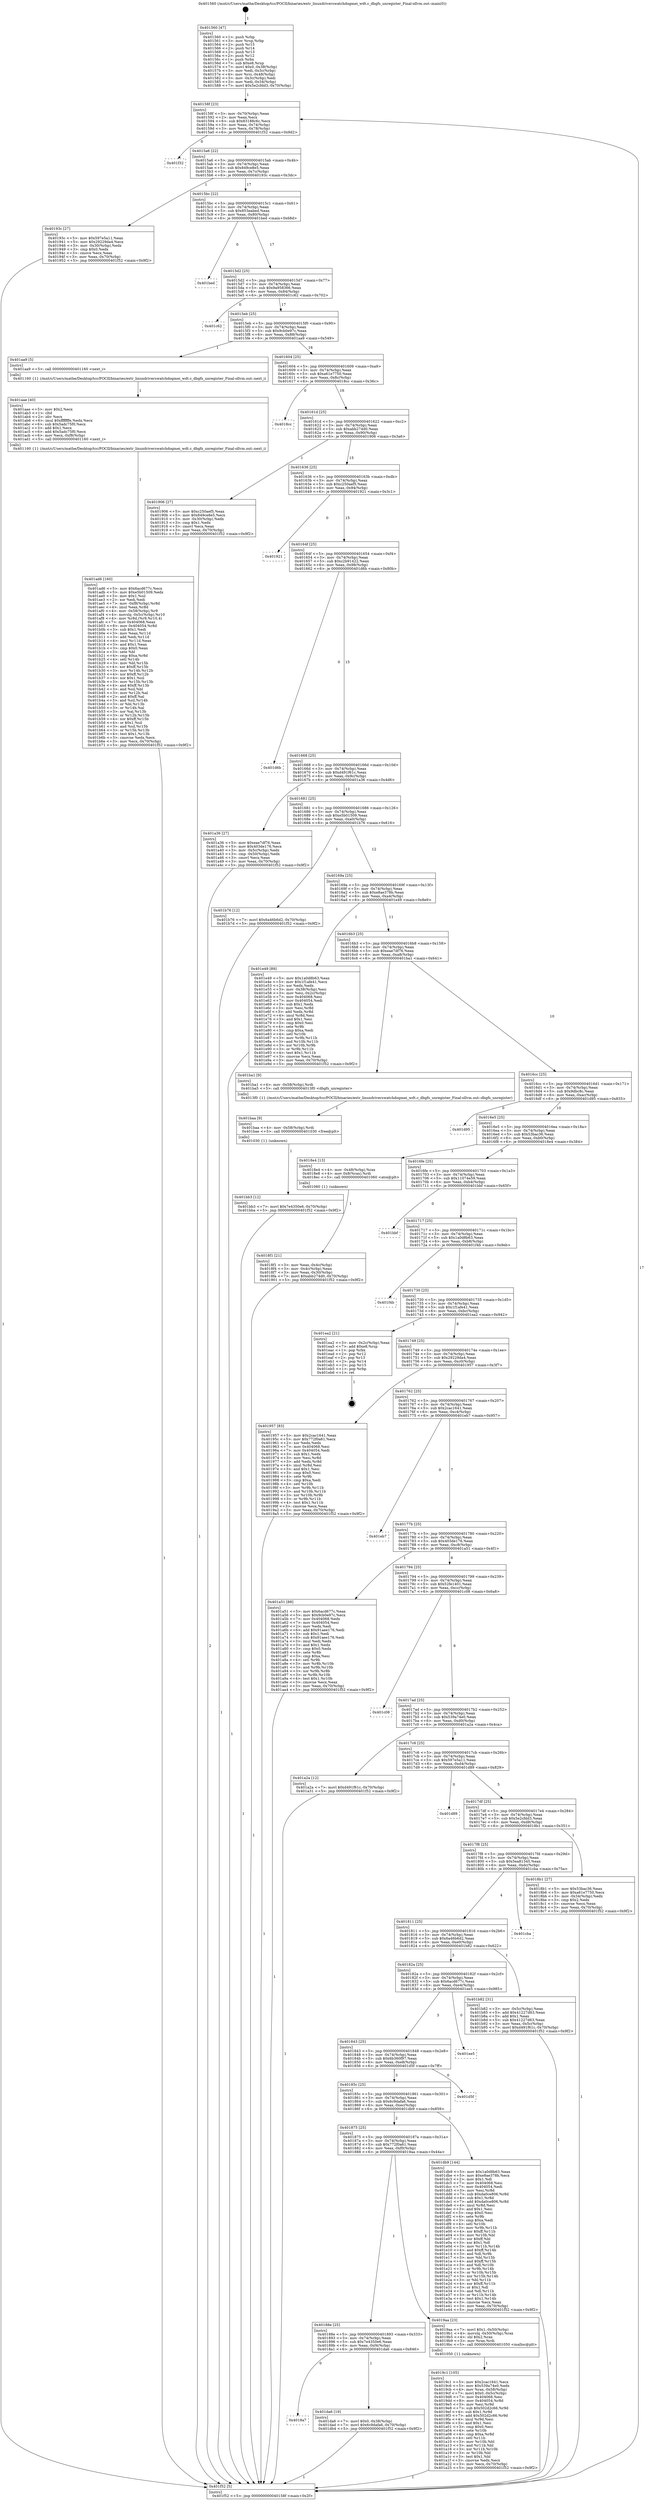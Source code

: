 digraph "0x401560" {
  label = "0x401560 (/mnt/c/Users/mathe/Desktop/tcc/POCII/binaries/extr_linuxdriverswatchdogmei_wdt.c_dbgfs_unregister_Final-ollvm.out::main(0))"
  labelloc = "t"
  node[shape=record]

  Entry [label="",width=0.3,height=0.3,shape=circle,fillcolor=black,style=filled]
  "0x40158f" [label="{
     0x40158f [23]\l
     | [instrs]\l
     &nbsp;&nbsp;0x40158f \<+3\>: mov -0x70(%rbp),%eax\l
     &nbsp;&nbsp;0x401592 \<+2\>: mov %eax,%ecx\l
     &nbsp;&nbsp;0x401594 \<+6\>: sub $0x83188c6c,%ecx\l
     &nbsp;&nbsp;0x40159a \<+3\>: mov %eax,-0x74(%rbp)\l
     &nbsp;&nbsp;0x40159d \<+3\>: mov %ecx,-0x78(%rbp)\l
     &nbsp;&nbsp;0x4015a0 \<+6\>: je 0000000000401f32 \<main+0x9d2\>\l
  }"]
  "0x401f32" [label="{
     0x401f32\l
  }", style=dashed]
  "0x4015a6" [label="{
     0x4015a6 [22]\l
     | [instrs]\l
     &nbsp;&nbsp;0x4015a6 \<+5\>: jmp 00000000004015ab \<main+0x4b\>\l
     &nbsp;&nbsp;0x4015ab \<+3\>: mov -0x74(%rbp),%eax\l
     &nbsp;&nbsp;0x4015ae \<+5\>: sub $0x849ce8e5,%eax\l
     &nbsp;&nbsp;0x4015b3 \<+3\>: mov %eax,-0x7c(%rbp)\l
     &nbsp;&nbsp;0x4015b6 \<+6\>: je 000000000040193c \<main+0x3dc\>\l
  }"]
  Exit [label="",width=0.3,height=0.3,shape=circle,fillcolor=black,style=filled,peripheries=2]
  "0x40193c" [label="{
     0x40193c [27]\l
     | [instrs]\l
     &nbsp;&nbsp;0x40193c \<+5\>: mov $0x597e5a11,%eax\l
     &nbsp;&nbsp;0x401941 \<+5\>: mov $0x29229da4,%ecx\l
     &nbsp;&nbsp;0x401946 \<+3\>: mov -0x30(%rbp),%edx\l
     &nbsp;&nbsp;0x401949 \<+3\>: cmp $0x0,%edx\l
     &nbsp;&nbsp;0x40194c \<+3\>: cmove %ecx,%eax\l
     &nbsp;&nbsp;0x40194f \<+3\>: mov %eax,-0x70(%rbp)\l
     &nbsp;&nbsp;0x401952 \<+5\>: jmp 0000000000401f52 \<main+0x9f2\>\l
  }"]
  "0x4015bc" [label="{
     0x4015bc [22]\l
     | [instrs]\l
     &nbsp;&nbsp;0x4015bc \<+5\>: jmp 00000000004015c1 \<main+0x61\>\l
     &nbsp;&nbsp;0x4015c1 \<+3\>: mov -0x74(%rbp),%eax\l
     &nbsp;&nbsp;0x4015c4 \<+5\>: sub $0x853eabed,%eax\l
     &nbsp;&nbsp;0x4015c9 \<+3\>: mov %eax,-0x80(%rbp)\l
     &nbsp;&nbsp;0x4015cc \<+6\>: je 0000000000401bed \<main+0x68d\>\l
  }"]
  "0x4018a7" [label="{
     0x4018a7\l
  }", style=dashed]
  "0x401bed" [label="{
     0x401bed\l
  }", style=dashed]
  "0x4015d2" [label="{
     0x4015d2 [25]\l
     | [instrs]\l
     &nbsp;&nbsp;0x4015d2 \<+5\>: jmp 00000000004015d7 \<main+0x77\>\l
     &nbsp;&nbsp;0x4015d7 \<+3\>: mov -0x74(%rbp),%eax\l
     &nbsp;&nbsp;0x4015da \<+5\>: sub $0x9a958366,%eax\l
     &nbsp;&nbsp;0x4015df \<+6\>: mov %eax,-0x84(%rbp)\l
     &nbsp;&nbsp;0x4015e5 \<+6\>: je 0000000000401c62 \<main+0x702\>\l
  }"]
  "0x401da6" [label="{
     0x401da6 [19]\l
     | [instrs]\l
     &nbsp;&nbsp;0x401da6 \<+7\>: movl $0x0,-0x38(%rbp)\l
     &nbsp;&nbsp;0x401dad \<+7\>: movl $0x6c9dafa6,-0x70(%rbp)\l
     &nbsp;&nbsp;0x401db4 \<+5\>: jmp 0000000000401f52 \<main+0x9f2\>\l
  }"]
  "0x401c62" [label="{
     0x401c62\l
  }", style=dashed]
  "0x4015eb" [label="{
     0x4015eb [25]\l
     | [instrs]\l
     &nbsp;&nbsp;0x4015eb \<+5\>: jmp 00000000004015f0 \<main+0x90\>\l
     &nbsp;&nbsp;0x4015f0 \<+3\>: mov -0x74(%rbp),%eax\l
     &nbsp;&nbsp;0x4015f3 \<+5\>: sub $0x9cb0e97c,%eax\l
     &nbsp;&nbsp;0x4015f8 \<+6\>: mov %eax,-0x88(%rbp)\l
     &nbsp;&nbsp;0x4015fe \<+6\>: je 0000000000401aa9 \<main+0x549\>\l
  }"]
  "0x401bb3" [label="{
     0x401bb3 [12]\l
     | [instrs]\l
     &nbsp;&nbsp;0x401bb3 \<+7\>: movl $0x7e4350e6,-0x70(%rbp)\l
     &nbsp;&nbsp;0x401bba \<+5\>: jmp 0000000000401f52 \<main+0x9f2\>\l
  }"]
  "0x401aa9" [label="{
     0x401aa9 [5]\l
     | [instrs]\l
     &nbsp;&nbsp;0x401aa9 \<+5\>: call 0000000000401160 \<next_i\>\l
     | [calls]\l
     &nbsp;&nbsp;0x401160 \{1\} (/mnt/c/Users/mathe/Desktop/tcc/POCII/binaries/extr_linuxdriverswatchdogmei_wdt.c_dbgfs_unregister_Final-ollvm.out::next_i)\l
  }"]
  "0x401604" [label="{
     0x401604 [25]\l
     | [instrs]\l
     &nbsp;&nbsp;0x401604 \<+5\>: jmp 0000000000401609 \<main+0xa9\>\l
     &nbsp;&nbsp;0x401609 \<+3\>: mov -0x74(%rbp),%eax\l
     &nbsp;&nbsp;0x40160c \<+5\>: sub $0xa61e7750,%eax\l
     &nbsp;&nbsp;0x401611 \<+6\>: mov %eax,-0x8c(%rbp)\l
     &nbsp;&nbsp;0x401617 \<+6\>: je 00000000004018cc \<main+0x36c\>\l
  }"]
  "0x401baa" [label="{
     0x401baa [9]\l
     | [instrs]\l
     &nbsp;&nbsp;0x401baa \<+4\>: mov -0x58(%rbp),%rdi\l
     &nbsp;&nbsp;0x401bae \<+5\>: call 0000000000401030 \<free@plt\>\l
     | [calls]\l
     &nbsp;&nbsp;0x401030 \{1\} (unknown)\l
  }"]
  "0x4018cc" [label="{
     0x4018cc\l
  }", style=dashed]
  "0x40161d" [label="{
     0x40161d [25]\l
     | [instrs]\l
     &nbsp;&nbsp;0x40161d \<+5\>: jmp 0000000000401622 \<main+0xc2\>\l
     &nbsp;&nbsp;0x401622 \<+3\>: mov -0x74(%rbp),%eax\l
     &nbsp;&nbsp;0x401625 \<+5\>: sub $0xabb274d0,%eax\l
     &nbsp;&nbsp;0x40162a \<+6\>: mov %eax,-0x90(%rbp)\l
     &nbsp;&nbsp;0x401630 \<+6\>: je 0000000000401906 \<main+0x3a6\>\l
  }"]
  "0x401ad6" [label="{
     0x401ad6 [160]\l
     | [instrs]\l
     &nbsp;&nbsp;0x401ad6 \<+5\>: mov $0x6acd677c,%ecx\l
     &nbsp;&nbsp;0x401adb \<+5\>: mov $0xe5b01509,%edx\l
     &nbsp;&nbsp;0x401ae0 \<+3\>: mov $0x1,%sil\l
     &nbsp;&nbsp;0x401ae3 \<+2\>: xor %edi,%edi\l
     &nbsp;&nbsp;0x401ae5 \<+7\>: mov -0xf8(%rbp),%r8d\l
     &nbsp;&nbsp;0x401aec \<+4\>: imul %eax,%r8d\l
     &nbsp;&nbsp;0x401af0 \<+4\>: mov -0x58(%rbp),%r9\l
     &nbsp;&nbsp;0x401af4 \<+4\>: movslq -0x5c(%rbp),%r10\l
     &nbsp;&nbsp;0x401af8 \<+4\>: mov %r8d,(%r9,%r10,4)\l
     &nbsp;&nbsp;0x401afc \<+7\>: mov 0x404068,%eax\l
     &nbsp;&nbsp;0x401b03 \<+8\>: mov 0x404054,%r8d\l
     &nbsp;&nbsp;0x401b0b \<+3\>: sub $0x1,%edi\l
     &nbsp;&nbsp;0x401b0e \<+3\>: mov %eax,%r11d\l
     &nbsp;&nbsp;0x401b11 \<+3\>: add %edi,%r11d\l
     &nbsp;&nbsp;0x401b14 \<+4\>: imul %r11d,%eax\l
     &nbsp;&nbsp;0x401b18 \<+3\>: and $0x1,%eax\l
     &nbsp;&nbsp;0x401b1b \<+3\>: cmp $0x0,%eax\l
     &nbsp;&nbsp;0x401b1e \<+3\>: sete %bl\l
     &nbsp;&nbsp;0x401b21 \<+4\>: cmp $0xa,%r8d\l
     &nbsp;&nbsp;0x401b25 \<+4\>: setl %r14b\l
     &nbsp;&nbsp;0x401b29 \<+3\>: mov %bl,%r15b\l
     &nbsp;&nbsp;0x401b2c \<+4\>: xor $0xff,%r15b\l
     &nbsp;&nbsp;0x401b30 \<+3\>: mov %r14b,%r12b\l
     &nbsp;&nbsp;0x401b33 \<+4\>: xor $0xff,%r12b\l
     &nbsp;&nbsp;0x401b37 \<+4\>: xor $0x1,%sil\l
     &nbsp;&nbsp;0x401b3b \<+3\>: mov %r15b,%r13b\l
     &nbsp;&nbsp;0x401b3e \<+4\>: and $0xff,%r13b\l
     &nbsp;&nbsp;0x401b42 \<+3\>: and %sil,%bl\l
     &nbsp;&nbsp;0x401b45 \<+3\>: mov %r12b,%al\l
     &nbsp;&nbsp;0x401b48 \<+2\>: and $0xff,%al\l
     &nbsp;&nbsp;0x401b4a \<+3\>: and %sil,%r14b\l
     &nbsp;&nbsp;0x401b4d \<+3\>: or %bl,%r13b\l
     &nbsp;&nbsp;0x401b50 \<+3\>: or %r14b,%al\l
     &nbsp;&nbsp;0x401b53 \<+3\>: xor %al,%r13b\l
     &nbsp;&nbsp;0x401b56 \<+3\>: or %r12b,%r15b\l
     &nbsp;&nbsp;0x401b59 \<+4\>: xor $0xff,%r15b\l
     &nbsp;&nbsp;0x401b5d \<+4\>: or $0x1,%sil\l
     &nbsp;&nbsp;0x401b61 \<+3\>: and %sil,%r15b\l
     &nbsp;&nbsp;0x401b64 \<+3\>: or %r15b,%r13b\l
     &nbsp;&nbsp;0x401b67 \<+4\>: test $0x1,%r13b\l
     &nbsp;&nbsp;0x401b6b \<+3\>: cmovne %edx,%ecx\l
     &nbsp;&nbsp;0x401b6e \<+3\>: mov %ecx,-0x70(%rbp)\l
     &nbsp;&nbsp;0x401b71 \<+5\>: jmp 0000000000401f52 \<main+0x9f2\>\l
  }"]
  "0x401906" [label="{
     0x401906 [27]\l
     | [instrs]\l
     &nbsp;&nbsp;0x401906 \<+5\>: mov $0xc250aef5,%eax\l
     &nbsp;&nbsp;0x40190b \<+5\>: mov $0x849ce8e5,%ecx\l
     &nbsp;&nbsp;0x401910 \<+3\>: mov -0x30(%rbp),%edx\l
     &nbsp;&nbsp;0x401913 \<+3\>: cmp $0x1,%edx\l
     &nbsp;&nbsp;0x401916 \<+3\>: cmovl %ecx,%eax\l
     &nbsp;&nbsp;0x401919 \<+3\>: mov %eax,-0x70(%rbp)\l
     &nbsp;&nbsp;0x40191c \<+5\>: jmp 0000000000401f52 \<main+0x9f2\>\l
  }"]
  "0x401636" [label="{
     0x401636 [25]\l
     | [instrs]\l
     &nbsp;&nbsp;0x401636 \<+5\>: jmp 000000000040163b \<main+0xdb\>\l
     &nbsp;&nbsp;0x40163b \<+3\>: mov -0x74(%rbp),%eax\l
     &nbsp;&nbsp;0x40163e \<+5\>: sub $0xc250aef5,%eax\l
     &nbsp;&nbsp;0x401643 \<+6\>: mov %eax,-0x94(%rbp)\l
     &nbsp;&nbsp;0x401649 \<+6\>: je 0000000000401921 \<main+0x3c1\>\l
  }"]
  "0x401aae" [label="{
     0x401aae [40]\l
     | [instrs]\l
     &nbsp;&nbsp;0x401aae \<+5\>: mov $0x2,%ecx\l
     &nbsp;&nbsp;0x401ab3 \<+1\>: cltd\l
     &nbsp;&nbsp;0x401ab4 \<+2\>: idiv %ecx\l
     &nbsp;&nbsp;0x401ab6 \<+6\>: imul $0xfffffffe,%edx,%ecx\l
     &nbsp;&nbsp;0x401abc \<+6\>: sub $0x5adc75f0,%ecx\l
     &nbsp;&nbsp;0x401ac2 \<+3\>: add $0x1,%ecx\l
     &nbsp;&nbsp;0x401ac5 \<+6\>: add $0x5adc75f0,%ecx\l
     &nbsp;&nbsp;0x401acb \<+6\>: mov %ecx,-0xf8(%rbp)\l
     &nbsp;&nbsp;0x401ad1 \<+5\>: call 0000000000401160 \<next_i\>\l
     | [calls]\l
     &nbsp;&nbsp;0x401160 \{1\} (/mnt/c/Users/mathe/Desktop/tcc/POCII/binaries/extr_linuxdriverswatchdogmei_wdt.c_dbgfs_unregister_Final-ollvm.out::next_i)\l
  }"]
  "0x401921" [label="{
     0x401921\l
  }", style=dashed]
  "0x40164f" [label="{
     0x40164f [25]\l
     | [instrs]\l
     &nbsp;&nbsp;0x40164f \<+5\>: jmp 0000000000401654 \<main+0xf4\>\l
     &nbsp;&nbsp;0x401654 \<+3\>: mov -0x74(%rbp),%eax\l
     &nbsp;&nbsp;0x401657 \<+5\>: sub $0xc2b91422,%eax\l
     &nbsp;&nbsp;0x40165c \<+6\>: mov %eax,-0x98(%rbp)\l
     &nbsp;&nbsp;0x401662 \<+6\>: je 0000000000401d6b \<main+0x80b\>\l
  }"]
  "0x4019c1" [label="{
     0x4019c1 [105]\l
     | [instrs]\l
     &nbsp;&nbsp;0x4019c1 \<+5\>: mov $0x2cac1641,%ecx\l
     &nbsp;&nbsp;0x4019c6 \<+5\>: mov $0x539a74e0,%edx\l
     &nbsp;&nbsp;0x4019cb \<+4\>: mov %rax,-0x58(%rbp)\l
     &nbsp;&nbsp;0x4019cf \<+7\>: movl $0x0,-0x5c(%rbp)\l
     &nbsp;&nbsp;0x4019d6 \<+7\>: mov 0x404068,%esi\l
     &nbsp;&nbsp;0x4019dd \<+8\>: mov 0x404054,%r8d\l
     &nbsp;&nbsp;0x4019e5 \<+3\>: mov %esi,%r9d\l
     &nbsp;&nbsp;0x4019e8 \<+7\>: sub $0x502d2c66,%r9d\l
     &nbsp;&nbsp;0x4019ef \<+4\>: sub $0x1,%r9d\l
     &nbsp;&nbsp;0x4019f3 \<+7\>: add $0x502d2c66,%r9d\l
     &nbsp;&nbsp;0x4019fa \<+4\>: imul %r9d,%esi\l
     &nbsp;&nbsp;0x4019fe \<+3\>: and $0x1,%esi\l
     &nbsp;&nbsp;0x401a01 \<+3\>: cmp $0x0,%esi\l
     &nbsp;&nbsp;0x401a04 \<+4\>: sete %r10b\l
     &nbsp;&nbsp;0x401a08 \<+4\>: cmp $0xa,%r8d\l
     &nbsp;&nbsp;0x401a0c \<+4\>: setl %r11b\l
     &nbsp;&nbsp;0x401a10 \<+3\>: mov %r10b,%bl\l
     &nbsp;&nbsp;0x401a13 \<+3\>: and %r11b,%bl\l
     &nbsp;&nbsp;0x401a16 \<+3\>: xor %r11b,%r10b\l
     &nbsp;&nbsp;0x401a19 \<+3\>: or %r10b,%bl\l
     &nbsp;&nbsp;0x401a1c \<+3\>: test $0x1,%bl\l
     &nbsp;&nbsp;0x401a1f \<+3\>: cmovne %edx,%ecx\l
     &nbsp;&nbsp;0x401a22 \<+3\>: mov %ecx,-0x70(%rbp)\l
     &nbsp;&nbsp;0x401a25 \<+5\>: jmp 0000000000401f52 \<main+0x9f2\>\l
  }"]
  "0x401d6b" [label="{
     0x401d6b\l
  }", style=dashed]
  "0x401668" [label="{
     0x401668 [25]\l
     | [instrs]\l
     &nbsp;&nbsp;0x401668 \<+5\>: jmp 000000000040166d \<main+0x10d\>\l
     &nbsp;&nbsp;0x40166d \<+3\>: mov -0x74(%rbp),%eax\l
     &nbsp;&nbsp;0x401670 \<+5\>: sub $0xd491f61c,%eax\l
     &nbsp;&nbsp;0x401675 \<+6\>: mov %eax,-0x9c(%rbp)\l
     &nbsp;&nbsp;0x40167b \<+6\>: je 0000000000401a36 \<main+0x4d6\>\l
  }"]
  "0x40188e" [label="{
     0x40188e [25]\l
     | [instrs]\l
     &nbsp;&nbsp;0x40188e \<+5\>: jmp 0000000000401893 \<main+0x333\>\l
     &nbsp;&nbsp;0x401893 \<+3\>: mov -0x74(%rbp),%eax\l
     &nbsp;&nbsp;0x401896 \<+5\>: sub $0x7e4350e6,%eax\l
     &nbsp;&nbsp;0x40189b \<+6\>: mov %eax,-0xf4(%rbp)\l
     &nbsp;&nbsp;0x4018a1 \<+6\>: je 0000000000401da6 \<main+0x846\>\l
  }"]
  "0x401a36" [label="{
     0x401a36 [27]\l
     | [instrs]\l
     &nbsp;&nbsp;0x401a36 \<+5\>: mov $0xeae7df76,%eax\l
     &nbsp;&nbsp;0x401a3b \<+5\>: mov $0x403de176,%ecx\l
     &nbsp;&nbsp;0x401a40 \<+3\>: mov -0x5c(%rbp),%edx\l
     &nbsp;&nbsp;0x401a43 \<+3\>: cmp -0x50(%rbp),%edx\l
     &nbsp;&nbsp;0x401a46 \<+3\>: cmovl %ecx,%eax\l
     &nbsp;&nbsp;0x401a49 \<+3\>: mov %eax,-0x70(%rbp)\l
     &nbsp;&nbsp;0x401a4c \<+5\>: jmp 0000000000401f52 \<main+0x9f2\>\l
  }"]
  "0x401681" [label="{
     0x401681 [25]\l
     | [instrs]\l
     &nbsp;&nbsp;0x401681 \<+5\>: jmp 0000000000401686 \<main+0x126\>\l
     &nbsp;&nbsp;0x401686 \<+3\>: mov -0x74(%rbp),%eax\l
     &nbsp;&nbsp;0x401689 \<+5\>: sub $0xe5b01509,%eax\l
     &nbsp;&nbsp;0x40168e \<+6\>: mov %eax,-0xa0(%rbp)\l
     &nbsp;&nbsp;0x401694 \<+6\>: je 0000000000401b76 \<main+0x616\>\l
  }"]
  "0x4019aa" [label="{
     0x4019aa [23]\l
     | [instrs]\l
     &nbsp;&nbsp;0x4019aa \<+7\>: movl $0x1,-0x50(%rbp)\l
     &nbsp;&nbsp;0x4019b1 \<+4\>: movslq -0x50(%rbp),%rax\l
     &nbsp;&nbsp;0x4019b5 \<+4\>: shl $0x2,%rax\l
     &nbsp;&nbsp;0x4019b9 \<+3\>: mov %rax,%rdi\l
     &nbsp;&nbsp;0x4019bc \<+5\>: call 0000000000401050 \<malloc@plt\>\l
     | [calls]\l
     &nbsp;&nbsp;0x401050 \{1\} (unknown)\l
  }"]
  "0x401b76" [label="{
     0x401b76 [12]\l
     | [instrs]\l
     &nbsp;&nbsp;0x401b76 \<+7\>: movl $0x6a46b6d2,-0x70(%rbp)\l
     &nbsp;&nbsp;0x401b7d \<+5\>: jmp 0000000000401f52 \<main+0x9f2\>\l
  }"]
  "0x40169a" [label="{
     0x40169a [25]\l
     | [instrs]\l
     &nbsp;&nbsp;0x40169a \<+5\>: jmp 000000000040169f \<main+0x13f\>\l
     &nbsp;&nbsp;0x40169f \<+3\>: mov -0x74(%rbp),%eax\l
     &nbsp;&nbsp;0x4016a2 \<+5\>: sub $0xe8ae378b,%eax\l
     &nbsp;&nbsp;0x4016a7 \<+6\>: mov %eax,-0xa4(%rbp)\l
     &nbsp;&nbsp;0x4016ad \<+6\>: je 0000000000401e49 \<main+0x8e9\>\l
  }"]
  "0x401875" [label="{
     0x401875 [25]\l
     | [instrs]\l
     &nbsp;&nbsp;0x401875 \<+5\>: jmp 000000000040187a \<main+0x31a\>\l
     &nbsp;&nbsp;0x40187a \<+3\>: mov -0x74(%rbp),%eax\l
     &nbsp;&nbsp;0x40187d \<+5\>: sub $0x772f0a61,%eax\l
     &nbsp;&nbsp;0x401882 \<+6\>: mov %eax,-0xf0(%rbp)\l
     &nbsp;&nbsp;0x401888 \<+6\>: je 00000000004019aa \<main+0x44a\>\l
  }"]
  "0x401e49" [label="{
     0x401e49 [89]\l
     | [instrs]\l
     &nbsp;&nbsp;0x401e49 \<+5\>: mov $0x1a0d8b63,%eax\l
     &nbsp;&nbsp;0x401e4e \<+5\>: mov $0x1f1afe41,%ecx\l
     &nbsp;&nbsp;0x401e53 \<+2\>: xor %edx,%edx\l
     &nbsp;&nbsp;0x401e55 \<+3\>: mov -0x38(%rbp),%esi\l
     &nbsp;&nbsp;0x401e58 \<+3\>: mov %esi,-0x2c(%rbp)\l
     &nbsp;&nbsp;0x401e5b \<+7\>: mov 0x404068,%esi\l
     &nbsp;&nbsp;0x401e62 \<+7\>: mov 0x404054,%edi\l
     &nbsp;&nbsp;0x401e69 \<+3\>: sub $0x1,%edx\l
     &nbsp;&nbsp;0x401e6c \<+3\>: mov %esi,%r8d\l
     &nbsp;&nbsp;0x401e6f \<+3\>: add %edx,%r8d\l
     &nbsp;&nbsp;0x401e72 \<+4\>: imul %r8d,%esi\l
     &nbsp;&nbsp;0x401e76 \<+3\>: and $0x1,%esi\l
     &nbsp;&nbsp;0x401e79 \<+3\>: cmp $0x0,%esi\l
     &nbsp;&nbsp;0x401e7c \<+4\>: sete %r9b\l
     &nbsp;&nbsp;0x401e80 \<+3\>: cmp $0xa,%edi\l
     &nbsp;&nbsp;0x401e83 \<+4\>: setl %r10b\l
     &nbsp;&nbsp;0x401e87 \<+3\>: mov %r9b,%r11b\l
     &nbsp;&nbsp;0x401e8a \<+3\>: and %r10b,%r11b\l
     &nbsp;&nbsp;0x401e8d \<+3\>: xor %r10b,%r9b\l
     &nbsp;&nbsp;0x401e90 \<+3\>: or %r9b,%r11b\l
     &nbsp;&nbsp;0x401e93 \<+4\>: test $0x1,%r11b\l
     &nbsp;&nbsp;0x401e97 \<+3\>: cmovne %ecx,%eax\l
     &nbsp;&nbsp;0x401e9a \<+3\>: mov %eax,-0x70(%rbp)\l
     &nbsp;&nbsp;0x401e9d \<+5\>: jmp 0000000000401f52 \<main+0x9f2\>\l
  }"]
  "0x4016b3" [label="{
     0x4016b3 [25]\l
     | [instrs]\l
     &nbsp;&nbsp;0x4016b3 \<+5\>: jmp 00000000004016b8 \<main+0x158\>\l
     &nbsp;&nbsp;0x4016b8 \<+3\>: mov -0x74(%rbp),%eax\l
     &nbsp;&nbsp;0x4016bb \<+5\>: sub $0xeae7df76,%eax\l
     &nbsp;&nbsp;0x4016c0 \<+6\>: mov %eax,-0xa8(%rbp)\l
     &nbsp;&nbsp;0x4016c6 \<+6\>: je 0000000000401ba1 \<main+0x641\>\l
  }"]
  "0x401db9" [label="{
     0x401db9 [144]\l
     | [instrs]\l
     &nbsp;&nbsp;0x401db9 \<+5\>: mov $0x1a0d8b63,%eax\l
     &nbsp;&nbsp;0x401dbe \<+5\>: mov $0xe8ae378b,%ecx\l
     &nbsp;&nbsp;0x401dc3 \<+2\>: mov $0x1,%dl\l
     &nbsp;&nbsp;0x401dc5 \<+7\>: mov 0x404068,%esi\l
     &nbsp;&nbsp;0x401dcc \<+7\>: mov 0x404054,%edi\l
     &nbsp;&nbsp;0x401dd3 \<+3\>: mov %esi,%r8d\l
     &nbsp;&nbsp;0x401dd6 \<+7\>: sub $0xda0ce806,%r8d\l
     &nbsp;&nbsp;0x401ddd \<+4\>: sub $0x1,%r8d\l
     &nbsp;&nbsp;0x401de1 \<+7\>: add $0xda0ce806,%r8d\l
     &nbsp;&nbsp;0x401de8 \<+4\>: imul %r8d,%esi\l
     &nbsp;&nbsp;0x401dec \<+3\>: and $0x1,%esi\l
     &nbsp;&nbsp;0x401def \<+3\>: cmp $0x0,%esi\l
     &nbsp;&nbsp;0x401df2 \<+4\>: sete %r9b\l
     &nbsp;&nbsp;0x401df6 \<+3\>: cmp $0xa,%edi\l
     &nbsp;&nbsp;0x401df9 \<+4\>: setl %r10b\l
     &nbsp;&nbsp;0x401dfd \<+3\>: mov %r9b,%r11b\l
     &nbsp;&nbsp;0x401e00 \<+4\>: xor $0xff,%r11b\l
     &nbsp;&nbsp;0x401e04 \<+3\>: mov %r10b,%bl\l
     &nbsp;&nbsp;0x401e07 \<+3\>: xor $0xff,%bl\l
     &nbsp;&nbsp;0x401e0a \<+3\>: xor $0x1,%dl\l
     &nbsp;&nbsp;0x401e0d \<+3\>: mov %r11b,%r14b\l
     &nbsp;&nbsp;0x401e10 \<+4\>: and $0xff,%r14b\l
     &nbsp;&nbsp;0x401e14 \<+3\>: and %dl,%r9b\l
     &nbsp;&nbsp;0x401e17 \<+3\>: mov %bl,%r15b\l
     &nbsp;&nbsp;0x401e1a \<+4\>: and $0xff,%r15b\l
     &nbsp;&nbsp;0x401e1e \<+3\>: and %dl,%r10b\l
     &nbsp;&nbsp;0x401e21 \<+3\>: or %r9b,%r14b\l
     &nbsp;&nbsp;0x401e24 \<+3\>: or %r10b,%r15b\l
     &nbsp;&nbsp;0x401e27 \<+3\>: xor %r15b,%r14b\l
     &nbsp;&nbsp;0x401e2a \<+3\>: or %bl,%r11b\l
     &nbsp;&nbsp;0x401e2d \<+4\>: xor $0xff,%r11b\l
     &nbsp;&nbsp;0x401e31 \<+3\>: or $0x1,%dl\l
     &nbsp;&nbsp;0x401e34 \<+3\>: and %dl,%r11b\l
     &nbsp;&nbsp;0x401e37 \<+3\>: or %r11b,%r14b\l
     &nbsp;&nbsp;0x401e3a \<+4\>: test $0x1,%r14b\l
     &nbsp;&nbsp;0x401e3e \<+3\>: cmovne %ecx,%eax\l
     &nbsp;&nbsp;0x401e41 \<+3\>: mov %eax,-0x70(%rbp)\l
     &nbsp;&nbsp;0x401e44 \<+5\>: jmp 0000000000401f52 \<main+0x9f2\>\l
  }"]
  "0x401ba1" [label="{
     0x401ba1 [9]\l
     | [instrs]\l
     &nbsp;&nbsp;0x401ba1 \<+4\>: mov -0x58(%rbp),%rdi\l
     &nbsp;&nbsp;0x401ba5 \<+5\>: call 00000000004013f0 \<dbgfs_unregister\>\l
     | [calls]\l
     &nbsp;&nbsp;0x4013f0 \{1\} (/mnt/c/Users/mathe/Desktop/tcc/POCII/binaries/extr_linuxdriverswatchdogmei_wdt.c_dbgfs_unregister_Final-ollvm.out::dbgfs_unregister)\l
  }"]
  "0x4016cc" [label="{
     0x4016cc [25]\l
     | [instrs]\l
     &nbsp;&nbsp;0x4016cc \<+5\>: jmp 00000000004016d1 \<main+0x171\>\l
     &nbsp;&nbsp;0x4016d1 \<+3\>: mov -0x74(%rbp),%eax\l
     &nbsp;&nbsp;0x4016d4 \<+5\>: sub $0x9dbc8c,%eax\l
     &nbsp;&nbsp;0x4016d9 \<+6\>: mov %eax,-0xac(%rbp)\l
     &nbsp;&nbsp;0x4016df \<+6\>: je 0000000000401d95 \<main+0x835\>\l
  }"]
  "0x40185c" [label="{
     0x40185c [25]\l
     | [instrs]\l
     &nbsp;&nbsp;0x40185c \<+5\>: jmp 0000000000401861 \<main+0x301\>\l
     &nbsp;&nbsp;0x401861 \<+3\>: mov -0x74(%rbp),%eax\l
     &nbsp;&nbsp;0x401864 \<+5\>: sub $0x6c9dafa6,%eax\l
     &nbsp;&nbsp;0x401869 \<+6\>: mov %eax,-0xec(%rbp)\l
     &nbsp;&nbsp;0x40186f \<+6\>: je 0000000000401db9 \<main+0x859\>\l
  }"]
  "0x401d95" [label="{
     0x401d95\l
  }", style=dashed]
  "0x4016e5" [label="{
     0x4016e5 [25]\l
     | [instrs]\l
     &nbsp;&nbsp;0x4016e5 \<+5\>: jmp 00000000004016ea \<main+0x18a\>\l
     &nbsp;&nbsp;0x4016ea \<+3\>: mov -0x74(%rbp),%eax\l
     &nbsp;&nbsp;0x4016ed \<+5\>: sub $0x53bac36,%eax\l
     &nbsp;&nbsp;0x4016f2 \<+6\>: mov %eax,-0xb0(%rbp)\l
     &nbsp;&nbsp;0x4016f8 \<+6\>: je 00000000004018e4 \<main+0x384\>\l
  }"]
  "0x401d5f" [label="{
     0x401d5f\l
  }", style=dashed]
  "0x4018e4" [label="{
     0x4018e4 [13]\l
     | [instrs]\l
     &nbsp;&nbsp;0x4018e4 \<+4\>: mov -0x48(%rbp),%rax\l
     &nbsp;&nbsp;0x4018e8 \<+4\>: mov 0x8(%rax),%rdi\l
     &nbsp;&nbsp;0x4018ec \<+5\>: call 0000000000401060 \<atoi@plt\>\l
     | [calls]\l
     &nbsp;&nbsp;0x401060 \{1\} (unknown)\l
  }"]
  "0x4016fe" [label="{
     0x4016fe [25]\l
     | [instrs]\l
     &nbsp;&nbsp;0x4016fe \<+5\>: jmp 0000000000401703 \<main+0x1a3\>\l
     &nbsp;&nbsp;0x401703 \<+3\>: mov -0x74(%rbp),%eax\l
     &nbsp;&nbsp;0x401706 \<+5\>: sub $0x11074e59,%eax\l
     &nbsp;&nbsp;0x40170b \<+6\>: mov %eax,-0xb4(%rbp)\l
     &nbsp;&nbsp;0x401711 \<+6\>: je 0000000000401bbf \<main+0x65f\>\l
  }"]
  "0x401843" [label="{
     0x401843 [25]\l
     | [instrs]\l
     &nbsp;&nbsp;0x401843 \<+5\>: jmp 0000000000401848 \<main+0x2e8\>\l
     &nbsp;&nbsp;0x401848 \<+3\>: mov -0x74(%rbp),%eax\l
     &nbsp;&nbsp;0x40184b \<+5\>: sub $0x6b360f97,%eax\l
     &nbsp;&nbsp;0x401850 \<+6\>: mov %eax,-0xe8(%rbp)\l
     &nbsp;&nbsp;0x401856 \<+6\>: je 0000000000401d5f \<main+0x7ff\>\l
  }"]
  "0x401bbf" [label="{
     0x401bbf\l
  }", style=dashed]
  "0x401717" [label="{
     0x401717 [25]\l
     | [instrs]\l
     &nbsp;&nbsp;0x401717 \<+5\>: jmp 000000000040171c \<main+0x1bc\>\l
     &nbsp;&nbsp;0x40171c \<+3\>: mov -0x74(%rbp),%eax\l
     &nbsp;&nbsp;0x40171f \<+5\>: sub $0x1a0d8b63,%eax\l
     &nbsp;&nbsp;0x401724 \<+6\>: mov %eax,-0xb8(%rbp)\l
     &nbsp;&nbsp;0x40172a \<+6\>: je 0000000000401f4b \<main+0x9eb\>\l
  }"]
  "0x401ee5" [label="{
     0x401ee5\l
  }", style=dashed]
  "0x401f4b" [label="{
     0x401f4b\l
  }", style=dashed]
  "0x401730" [label="{
     0x401730 [25]\l
     | [instrs]\l
     &nbsp;&nbsp;0x401730 \<+5\>: jmp 0000000000401735 \<main+0x1d5\>\l
     &nbsp;&nbsp;0x401735 \<+3\>: mov -0x74(%rbp),%eax\l
     &nbsp;&nbsp;0x401738 \<+5\>: sub $0x1f1afe41,%eax\l
     &nbsp;&nbsp;0x40173d \<+6\>: mov %eax,-0xbc(%rbp)\l
     &nbsp;&nbsp;0x401743 \<+6\>: je 0000000000401ea2 \<main+0x942\>\l
  }"]
  "0x40182a" [label="{
     0x40182a [25]\l
     | [instrs]\l
     &nbsp;&nbsp;0x40182a \<+5\>: jmp 000000000040182f \<main+0x2cf\>\l
     &nbsp;&nbsp;0x40182f \<+3\>: mov -0x74(%rbp),%eax\l
     &nbsp;&nbsp;0x401832 \<+5\>: sub $0x6acd677c,%eax\l
     &nbsp;&nbsp;0x401837 \<+6\>: mov %eax,-0xe4(%rbp)\l
     &nbsp;&nbsp;0x40183d \<+6\>: je 0000000000401ee5 \<main+0x985\>\l
  }"]
  "0x401ea2" [label="{
     0x401ea2 [21]\l
     | [instrs]\l
     &nbsp;&nbsp;0x401ea2 \<+3\>: mov -0x2c(%rbp),%eax\l
     &nbsp;&nbsp;0x401ea5 \<+7\>: add $0xe8,%rsp\l
     &nbsp;&nbsp;0x401eac \<+1\>: pop %rbx\l
     &nbsp;&nbsp;0x401ead \<+2\>: pop %r12\l
     &nbsp;&nbsp;0x401eaf \<+2\>: pop %r13\l
     &nbsp;&nbsp;0x401eb1 \<+2\>: pop %r14\l
     &nbsp;&nbsp;0x401eb3 \<+2\>: pop %r15\l
     &nbsp;&nbsp;0x401eb5 \<+1\>: pop %rbp\l
     &nbsp;&nbsp;0x401eb6 \<+1\>: ret\l
  }"]
  "0x401749" [label="{
     0x401749 [25]\l
     | [instrs]\l
     &nbsp;&nbsp;0x401749 \<+5\>: jmp 000000000040174e \<main+0x1ee\>\l
     &nbsp;&nbsp;0x40174e \<+3\>: mov -0x74(%rbp),%eax\l
     &nbsp;&nbsp;0x401751 \<+5\>: sub $0x29229da4,%eax\l
     &nbsp;&nbsp;0x401756 \<+6\>: mov %eax,-0xc0(%rbp)\l
     &nbsp;&nbsp;0x40175c \<+6\>: je 0000000000401957 \<main+0x3f7\>\l
  }"]
  "0x401b82" [label="{
     0x401b82 [31]\l
     | [instrs]\l
     &nbsp;&nbsp;0x401b82 \<+3\>: mov -0x5c(%rbp),%eax\l
     &nbsp;&nbsp;0x401b85 \<+5\>: add $0x41227d63,%eax\l
     &nbsp;&nbsp;0x401b8a \<+3\>: add $0x1,%eax\l
     &nbsp;&nbsp;0x401b8d \<+5\>: sub $0x41227d63,%eax\l
     &nbsp;&nbsp;0x401b92 \<+3\>: mov %eax,-0x5c(%rbp)\l
     &nbsp;&nbsp;0x401b95 \<+7\>: movl $0xd491f61c,-0x70(%rbp)\l
     &nbsp;&nbsp;0x401b9c \<+5\>: jmp 0000000000401f52 \<main+0x9f2\>\l
  }"]
  "0x401957" [label="{
     0x401957 [83]\l
     | [instrs]\l
     &nbsp;&nbsp;0x401957 \<+5\>: mov $0x2cac1641,%eax\l
     &nbsp;&nbsp;0x40195c \<+5\>: mov $0x772f0a61,%ecx\l
     &nbsp;&nbsp;0x401961 \<+2\>: xor %edx,%edx\l
     &nbsp;&nbsp;0x401963 \<+7\>: mov 0x404068,%esi\l
     &nbsp;&nbsp;0x40196a \<+7\>: mov 0x404054,%edi\l
     &nbsp;&nbsp;0x401971 \<+3\>: sub $0x1,%edx\l
     &nbsp;&nbsp;0x401974 \<+3\>: mov %esi,%r8d\l
     &nbsp;&nbsp;0x401977 \<+3\>: add %edx,%r8d\l
     &nbsp;&nbsp;0x40197a \<+4\>: imul %r8d,%esi\l
     &nbsp;&nbsp;0x40197e \<+3\>: and $0x1,%esi\l
     &nbsp;&nbsp;0x401981 \<+3\>: cmp $0x0,%esi\l
     &nbsp;&nbsp;0x401984 \<+4\>: sete %r9b\l
     &nbsp;&nbsp;0x401988 \<+3\>: cmp $0xa,%edi\l
     &nbsp;&nbsp;0x40198b \<+4\>: setl %r10b\l
     &nbsp;&nbsp;0x40198f \<+3\>: mov %r9b,%r11b\l
     &nbsp;&nbsp;0x401992 \<+3\>: and %r10b,%r11b\l
     &nbsp;&nbsp;0x401995 \<+3\>: xor %r10b,%r9b\l
     &nbsp;&nbsp;0x401998 \<+3\>: or %r9b,%r11b\l
     &nbsp;&nbsp;0x40199b \<+4\>: test $0x1,%r11b\l
     &nbsp;&nbsp;0x40199f \<+3\>: cmovne %ecx,%eax\l
     &nbsp;&nbsp;0x4019a2 \<+3\>: mov %eax,-0x70(%rbp)\l
     &nbsp;&nbsp;0x4019a5 \<+5\>: jmp 0000000000401f52 \<main+0x9f2\>\l
  }"]
  "0x401762" [label="{
     0x401762 [25]\l
     | [instrs]\l
     &nbsp;&nbsp;0x401762 \<+5\>: jmp 0000000000401767 \<main+0x207\>\l
     &nbsp;&nbsp;0x401767 \<+3\>: mov -0x74(%rbp),%eax\l
     &nbsp;&nbsp;0x40176a \<+5\>: sub $0x2cac1641,%eax\l
     &nbsp;&nbsp;0x40176f \<+6\>: mov %eax,-0xc4(%rbp)\l
     &nbsp;&nbsp;0x401775 \<+6\>: je 0000000000401eb7 \<main+0x957\>\l
  }"]
  "0x401811" [label="{
     0x401811 [25]\l
     | [instrs]\l
     &nbsp;&nbsp;0x401811 \<+5\>: jmp 0000000000401816 \<main+0x2b6\>\l
     &nbsp;&nbsp;0x401816 \<+3\>: mov -0x74(%rbp),%eax\l
     &nbsp;&nbsp;0x401819 \<+5\>: sub $0x6a46b6d2,%eax\l
     &nbsp;&nbsp;0x40181e \<+6\>: mov %eax,-0xe0(%rbp)\l
     &nbsp;&nbsp;0x401824 \<+6\>: je 0000000000401b82 \<main+0x622\>\l
  }"]
  "0x401eb7" [label="{
     0x401eb7\l
  }", style=dashed]
  "0x40177b" [label="{
     0x40177b [25]\l
     | [instrs]\l
     &nbsp;&nbsp;0x40177b \<+5\>: jmp 0000000000401780 \<main+0x220\>\l
     &nbsp;&nbsp;0x401780 \<+3\>: mov -0x74(%rbp),%eax\l
     &nbsp;&nbsp;0x401783 \<+5\>: sub $0x403de176,%eax\l
     &nbsp;&nbsp;0x401788 \<+6\>: mov %eax,-0xc8(%rbp)\l
     &nbsp;&nbsp;0x40178e \<+6\>: je 0000000000401a51 \<main+0x4f1\>\l
  }"]
  "0x401cba" [label="{
     0x401cba\l
  }", style=dashed]
  "0x401a51" [label="{
     0x401a51 [88]\l
     | [instrs]\l
     &nbsp;&nbsp;0x401a51 \<+5\>: mov $0x6acd677c,%eax\l
     &nbsp;&nbsp;0x401a56 \<+5\>: mov $0x9cb0e97c,%ecx\l
     &nbsp;&nbsp;0x401a5b \<+7\>: mov 0x404068,%edx\l
     &nbsp;&nbsp;0x401a62 \<+7\>: mov 0x404054,%esi\l
     &nbsp;&nbsp;0x401a69 \<+2\>: mov %edx,%edi\l
     &nbsp;&nbsp;0x401a6b \<+6\>: add $0x91aee176,%edi\l
     &nbsp;&nbsp;0x401a71 \<+3\>: sub $0x1,%edi\l
     &nbsp;&nbsp;0x401a74 \<+6\>: sub $0x91aee176,%edi\l
     &nbsp;&nbsp;0x401a7a \<+3\>: imul %edi,%edx\l
     &nbsp;&nbsp;0x401a7d \<+3\>: and $0x1,%edx\l
     &nbsp;&nbsp;0x401a80 \<+3\>: cmp $0x0,%edx\l
     &nbsp;&nbsp;0x401a83 \<+4\>: sete %r8b\l
     &nbsp;&nbsp;0x401a87 \<+3\>: cmp $0xa,%esi\l
     &nbsp;&nbsp;0x401a8a \<+4\>: setl %r9b\l
     &nbsp;&nbsp;0x401a8e \<+3\>: mov %r8b,%r10b\l
     &nbsp;&nbsp;0x401a91 \<+3\>: and %r9b,%r10b\l
     &nbsp;&nbsp;0x401a94 \<+3\>: xor %r9b,%r8b\l
     &nbsp;&nbsp;0x401a97 \<+3\>: or %r8b,%r10b\l
     &nbsp;&nbsp;0x401a9a \<+4\>: test $0x1,%r10b\l
     &nbsp;&nbsp;0x401a9e \<+3\>: cmovne %ecx,%eax\l
     &nbsp;&nbsp;0x401aa1 \<+3\>: mov %eax,-0x70(%rbp)\l
     &nbsp;&nbsp;0x401aa4 \<+5\>: jmp 0000000000401f52 \<main+0x9f2\>\l
  }"]
  "0x401794" [label="{
     0x401794 [25]\l
     | [instrs]\l
     &nbsp;&nbsp;0x401794 \<+5\>: jmp 0000000000401799 \<main+0x239\>\l
     &nbsp;&nbsp;0x401799 \<+3\>: mov -0x74(%rbp),%eax\l
     &nbsp;&nbsp;0x40179c \<+5\>: sub $0x52fe1401,%eax\l
     &nbsp;&nbsp;0x4017a1 \<+6\>: mov %eax,-0xcc(%rbp)\l
     &nbsp;&nbsp;0x4017a7 \<+6\>: je 0000000000401c08 \<main+0x6a8\>\l
  }"]
  "0x4018f1" [label="{
     0x4018f1 [21]\l
     | [instrs]\l
     &nbsp;&nbsp;0x4018f1 \<+3\>: mov %eax,-0x4c(%rbp)\l
     &nbsp;&nbsp;0x4018f4 \<+3\>: mov -0x4c(%rbp),%eax\l
     &nbsp;&nbsp;0x4018f7 \<+3\>: mov %eax,-0x30(%rbp)\l
     &nbsp;&nbsp;0x4018fa \<+7\>: movl $0xabb274d0,-0x70(%rbp)\l
     &nbsp;&nbsp;0x401901 \<+5\>: jmp 0000000000401f52 \<main+0x9f2\>\l
  }"]
  "0x401c08" [label="{
     0x401c08\l
  }", style=dashed]
  "0x4017ad" [label="{
     0x4017ad [25]\l
     | [instrs]\l
     &nbsp;&nbsp;0x4017ad \<+5\>: jmp 00000000004017b2 \<main+0x252\>\l
     &nbsp;&nbsp;0x4017b2 \<+3\>: mov -0x74(%rbp),%eax\l
     &nbsp;&nbsp;0x4017b5 \<+5\>: sub $0x539a74e0,%eax\l
     &nbsp;&nbsp;0x4017ba \<+6\>: mov %eax,-0xd0(%rbp)\l
     &nbsp;&nbsp;0x4017c0 \<+6\>: je 0000000000401a2a \<main+0x4ca\>\l
  }"]
  "0x401560" [label="{
     0x401560 [47]\l
     | [instrs]\l
     &nbsp;&nbsp;0x401560 \<+1\>: push %rbp\l
     &nbsp;&nbsp;0x401561 \<+3\>: mov %rsp,%rbp\l
     &nbsp;&nbsp;0x401564 \<+2\>: push %r15\l
     &nbsp;&nbsp;0x401566 \<+2\>: push %r14\l
     &nbsp;&nbsp;0x401568 \<+2\>: push %r13\l
     &nbsp;&nbsp;0x40156a \<+2\>: push %r12\l
     &nbsp;&nbsp;0x40156c \<+1\>: push %rbx\l
     &nbsp;&nbsp;0x40156d \<+7\>: sub $0xe8,%rsp\l
     &nbsp;&nbsp;0x401574 \<+7\>: movl $0x0,-0x38(%rbp)\l
     &nbsp;&nbsp;0x40157b \<+3\>: mov %edi,-0x3c(%rbp)\l
     &nbsp;&nbsp;0x40157e \<+4\>: mov %rsi,-0x48(%rbp)\l
     &nbsp;&nbsp;0x401582 \<+3\>: mov -0x3c(%rbp),%edi\l
     &nbsp;&nbsp;0x401585 \<+3\>: mov %edi,-0x34(%rbp)\l
     &nbsp;&nbsp;0x401588 \<+7\>: movl $0x5e2cfdd3,-0x70(%rbp)\l
  }"]
  "0x401a2a" [label="{
     0x401a2a [12]\l
     | [instrs]\l
     &nbsp;&nbsp;0x401a2a \<+7\>: movl $0xd491f61c,-0x70(%rbp)\l
     &nbsp;&nbsp;0x401a31 \<+5\>: jmp 0000000000401f52 \<main+0x9f2\>\l
  }"]
  "0x4017c6" [label="{
     0x4017c6 [25]\l
     | [instrs]\l
     &nbsp;&nbsp;0x4017c6 \<+5\>: jmp 00000000004017cb \<main+0x26b\>\l
     &nbsp;&nbsp;0x4017cb \<+3\>: mov -0x74(%rbp),%eax\l
     &nbsp;&nbsp;0x4017ce \<+5\>: sub $0x597e5a11,%eax\l
     &nbsp;&nbsp;0x4017d3 \<+6\>: mov %eax,-0xd4(%rbp)\l
     &nbsp;&nbsp;0x4017d9 \<+6\>: je 0000000000401d89 \<main+0x829\>\l
  }"]
  "0x401f52" [label="{
     0x401f52 [5]\l
     | [instrs]\l
     &nbsp;&nbsp;0x401f52 \<+5\>: jmp 000000000040158f \<main+0x2f\>\l
  }"]
  "0x401d89" [label="{
     0x401d89\l
  }", style=dashed]
  "0x4017df" [label="{
     0x4017df [25]\l
     | [instrs]\l
     &nbsp;&nbsp;0x4017df \<+5\>: jmp 00000000004017e4 \<main+0x284\>\l
     &nbsp;&nbsp;0x4017e4 \<+3\>: mov -0x74(%rbp),%eax\l
     &nbsp;&nbsp;0x4017e7 \<+5\>: sub $0x5e2cfdd3,%eax\l
     &nbsp;&nbsp;0x4017ec \<+6\>: mov %eax,-0xd8(%rbp)\l
     &nbsp;&nbsp;0x4017f2 \<+6\>: je 00000000004018b1 \<main+0x351\>\l
  }"]
  "0x4017f8" [label="{
     0x4017f8 [25]\l
     | [instrs]\l
     &nbsp;&nbsp;0x4017f8 \<+5\>: jmp 00000000004017fd \<main+0x29d\>\l
     &nbsp;&nbsp;0x4017fd \<+3\>: mov -0x74(%rbp),%eax\l
     &nbsp;&nbsp;0x401800 \<+5\>: sub $0x5ea81345,%eax\l
     &nbsp;&nbsp;0x401805 \<+6\>: mov %eax,-0xdc(%rbp)\l
     &nbsp;&nbsp;0x40180b \<+6\>: je 0000000000401cba \<main+0x75a\>\l
  }"]
  "0x4018b1" [label="{
     0x4018b1 [27]\l
     | [instrs]\l
     &nbsp;&nbsp;0x4018b1 \<+5\>: mov $0x53bac36,%eax\l
     &nbsp;&nbsp;0x4018b6 \<+5\>: mov $0xa61e7750,%ecx\l
     &nbsp;&nbsp;0x4018bb \<+3\>: mov -0x34(%rbp),%edx\l
     &nbsp;&nbsp;0x4018be \<+3\>: cmp $0x2,%edx\l
     &nbsp;&nbsp;0x4018c1 \<+3\>: cmovne %ecx,%eax\l
     &nbsp;&nbsp;0x4018c4 \<+3\>: mov %eax,-0x70(%rbp)\l
     &nbsp;&nbsp;0x4018c7 \<+5\>: jmp 0000000000401f52 \<main+0x9f2\>\l
  }"]
  Entry -> "0x401560" [label=" 1"]
  "0x40158f" -> "0x401f32" [label=" 0"]
  "0x40158f" -> "0x4015a6" [label=" 18"]
  "0x401ea2" -> Exit [label=" 1"]
  "0x4015a6" -> "0x40193c" [label=" 1"]
  "0x4015a6" -> "0x4015bc" [label=" 17"]
  "0x401e49" -> "0x401f52" [label=" 1"]
  "0x4015bc" -> "0x401bed" [label=" 0"]
  "0x4015bc" -> "0x4015d2" [label=" 17"]
  "0x401db9" -> "0x401f52" [label=" 1"]
  "0x4015d2" -> "0x401c62" [label=" 0"]
  "0x4015d2" -> "0x4015eb" [label=" 17"]
  "0x401da6" -> "0x401f52" [label=" 1"]
  "0x4015eb" -> "0x401aa9" [label=" 1"]
  "0x4015eb" -> "0x401604" [label=" 16"]
  "0x40188e" -> "0x401da6" [label=" 1"]
  "0x401604" -> "0x4018cc" [label=" 0"]
  "0x401604" -> "0x40161d" [label=" 16"]
  "0x40188e" -> "0x4018a7" [label=" 0"]
  "0x40161d" -> "0x401906" [label=" 1"]
  "0x40161d" -> "0x401636" [label=" 15"]
  "0x401bb3" -> "0x401f52" [label=" 1"]
  "0x401636" -> "0x401921" [label=" 0"]
  "0x401636" -> "0x40164f" [label=" 15"]
  "0x401baa" -> "0x401bb3" [label=" 1"]
  "0x40164f" -> "0x401d6b" [label=" 0"]
  "0x40164f" -> "0x401668" [label=" 15"]
  "0x401ba1" -> "0x401baa" [label=" 1"]
  "0x401668" -> "0x401a36" [label=" 2"]
  "0x401668" -> "0x401681" [label=" 13"]
  "0x401b82" -> "0x401f52" [label=" 1"]
  "0x401681" -> "0x401b76" [label=" 1"]
  "0x401681" -> "0x40169a" [label=" 12"]
  "0x401b76" -> "0x401f52" [label=" 1"]
  "0x40169a" -> "0x401e49" [label=" 1"]
  "0x40169a" -> "0x4016b3" [label=" 11"]
  "0x401aae" -> "0x401ad6" [label=" 1"]
  "0x4016b3" -> "0x401ba1" [label=" 1"]
  "0x4016b3" -> "0x4016cc" [label=" 10"]
  "0x401aa9" -> "0x401aae" [label=" 1"]
  "0x4016cc" -> "0x401d95" [label=" 0"]
  "0x4016cc" -> "0x4016e5" [label=" 10"]
  "0x401a36" -> "0x401f52" [label=" 2"]
  "0x4016e5" -> "0x4018e4" [label=" 1"]
  "0x4016e5" -> "0x4016fe" [label=" 9"]
  "0x401a2a" -> "0x401f52" [label=" 1"]
  "0x4016fe" -> "0x401bbf" [label=" 0"]
  "0x4016fe" -> "0x401717" [label=" 9"]
  "0x4019aa" -> "0x4019c1" [label=" 1"]
  "0x401717" -> "0x401f4b" [label=" 0"]
  "0x401717" -> "0x401730" [label=" 9"]
  "0x401875" -> "0x40188e" [label=" 1"]
  "0x401730" -> "0x401ea2" [label=" 1"]
  "0x401730" -> "0x401749" [label=" 8"]
  "0x401ad6" -> "0x401f52" [label=" 1"]
  "0x401749" -> "0x401957" [label=" 1"]
  "0x401749" -> "0x401762" [label=" 7"]
  "0x40185c" -> "0x401875" [label=" 2"]
  "0x401762" -> "0x401eb7" [label=" 0"]
  "0x401762" -> "0x40177b" [label=" 7"]
  "0x401a51" -> "0x401f52" [label=" 1"]
  "0x40177b" -> "0x401a51" [label=" 1"]
  "0x40177b" -> "0x401794" [label=" 6"]
  "0x401843" -> "0x40185c" [label=" 3"]
  "0x401794" -> "0x401c08" [label=" 0"]
  "0x401794" -> "0x4017ad" [label=" 6"]
  "0x4019c1" -> "0x401f52" [label=" 1"]
  "0x4017ad" -> "0x401a2a" [label=" 1"]
  "0x4017ad" -> "0x4017c6" [label=" 5"]
  "0x40182a" -> "0x401843" [label=" 3"]
  "0x4017c6" -> "0x401d89" [label=" 0"]
  "0x4017c6" -> "0x4017df" [label=" 5"]
  "0x40182a" -> "0x401ee5" [label=" 0"]
  "0x4017df" -> "0x4018b1" [label=" 1"]
  "0x4017df" -> "0x4017f8" [label=" 4"]
  "0x4018b1" -> "0x401f52" [label=" 1"]
  "0x401560" -> "0x40158f" [label=" 1"]
  "0x401f52" -> "0x40158f" [label=" 17"]
  "0x4018e4" -> "0x4018f1" [label=" 1"]
  "0x4018f1" -> "0x401f52" [label=" 1"]
  "0x401906" -> "0x401f52" [label=" 1"]
  "0x40193c" -> "0x401f52" [label=" 1"]
  "0x401957" -> "0x401f52" [label=" 1"]
  "0x401843" -> "0x401d5f" [label=" 0"]
  "0x4017f8" -> "0x401cba" [label=" 0"]
  "0x4017f8" -> "0x401811" [label=" 4"]
  "0x40185c" -> "0x401db9" [label=" 1"]
  "0x401811" -> "0x401b82" [label=" 1"]
  "0x401811" -> "0x40182a" [label=" 3"]
  "0x401875" -> "0x4019aa" [label=" 1"]
}
